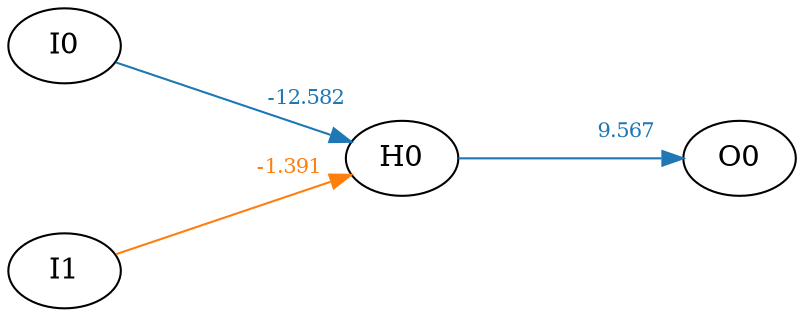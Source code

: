 digraph brain {
  splines=false; nodesep=1; ranksep="1.5 equally"; rankdir=LR;
  I0 -> H0 [headlabel=-12.582,color="#1f77b4",fontcolor="#1f77b4",fontsize=10,labeldistance=3];
  I1 -> H0 [headlabel=-1.391,color="#ff7f0e",fontcolor="#ff7f0e",fontsize=10,labeldistance=3];
  H0 -> O0 [headlabel=9.567,color="#1f77b4",fontcolor="#1f77b4",fontsize=10,labeldistance=3];
  { rank=same; I0 I1 }
  { rank=same; H0 }
  { rank=same; O0 }
}
